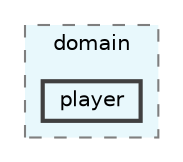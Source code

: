 digraph "src/test/java/domain/player"
{
 // LATEX_PDF_SIZE
  bgcolor="transparent";
  edge [fontname=Helvetica,fontsize=10,labelfontname=Helvetica,labelfontsize=10];
  node [fontname=Helvetica,fontsize=10,shape=box,height=0.2,width=0.4];
  compound=true
  subgraph clusterdir_b9f791e9f15fa5d71b4ce63267a14caf {
    graph [ bgcolor="#e8f8fc", pencolor="grey50", label="domain", fontname=Helvetica,fontsize=10 style="filled,dashed", URL="dir_b9f791e9f15fa5d71b4ce63267a14caf.html",tooltip=""]
  dir_54ac7394a3085566ad6a8d1d9b5c3ce6 [label="player", fillcolor="#e8f8fc", color="grey25", style="filled,bold", URL="dir_54ac7394a3085566ad6a8d1d9b5c3ce6.html",tooltip=""];
  }
}
